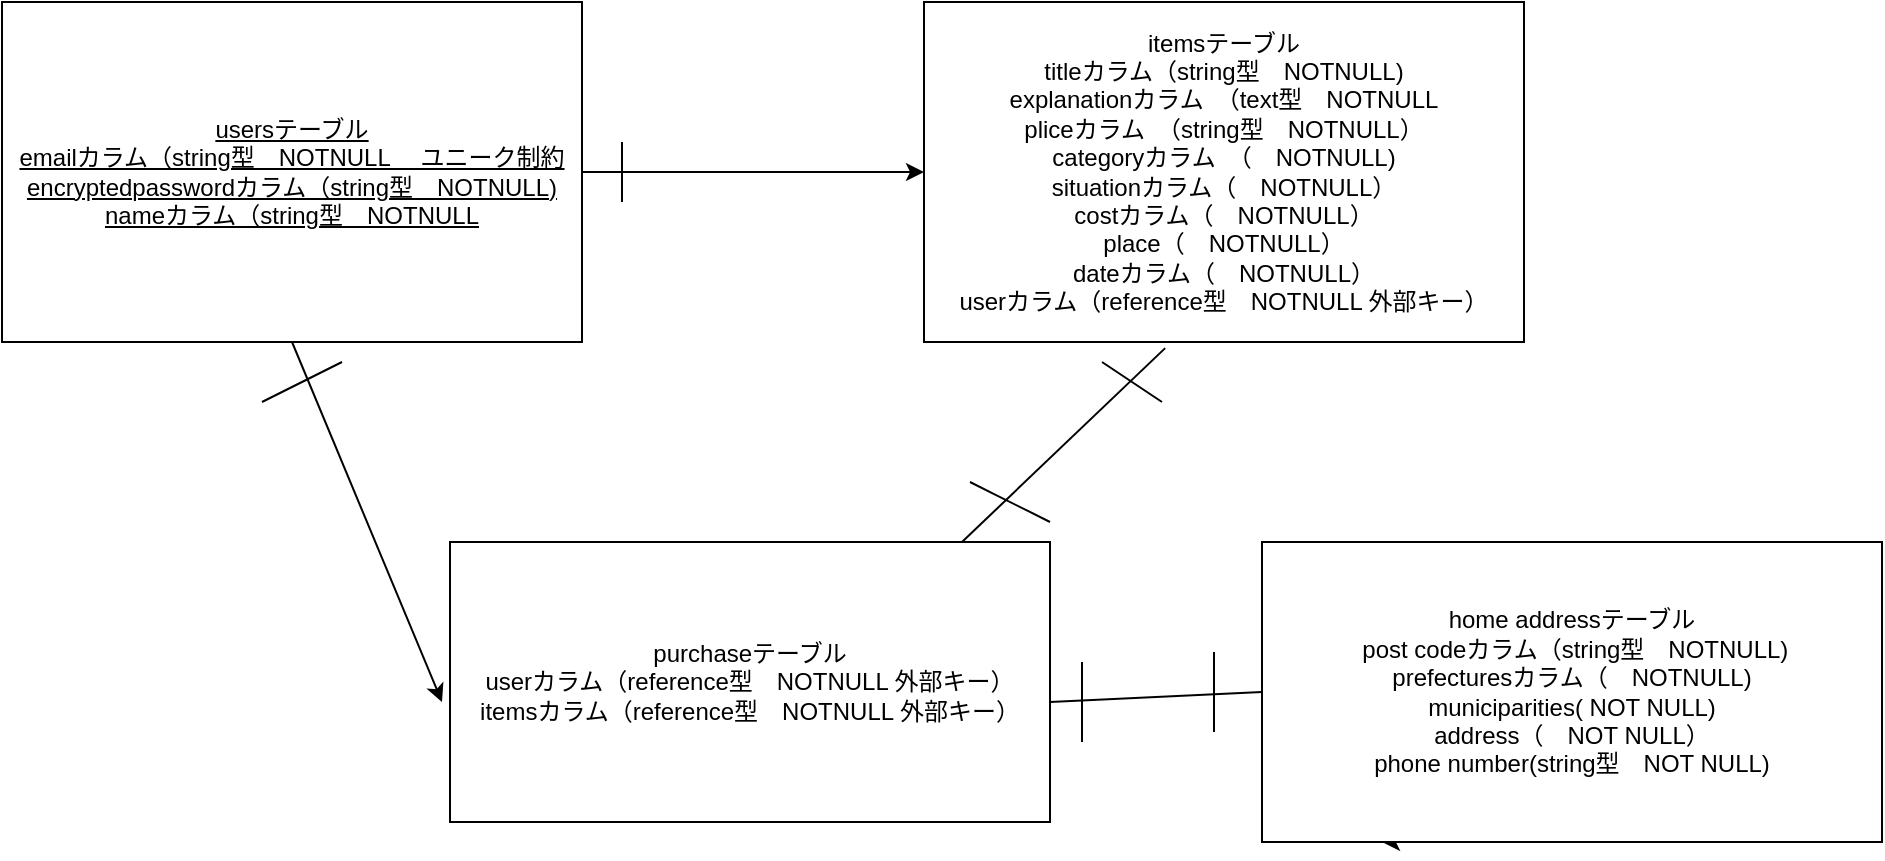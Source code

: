 <mxfile>
    <diagram id="3qFjE5tbsDV2aXluC-l3" name="ページ1">
        <mxGraphModel dx="824" dy="513" grid="1" gridSize="10" guides="1" tooltips="1" connect="1" arrows="1" fold="1" page="1" pageScale="1" pageWidth="827" pageHeight="1169" math="0" shadow="0">
            <root>
                <mxCell id="0"/>
                <mxCell id="1" parent="0"/>
                <mxCell id="15" style="edgeStyle=none;html=1;entryX=0;entryY=0.5;entryDx=0;entryDy=0;shadow=0;" edge="1" parent="1" source="7" target="14">
                    <mxGeometry relative="1" as="geometry"/>
                </mxCell>
                <mxCell id="18" style="edgeStyle=none;html=1;exitX=0.5;exitY=1;exitDx=0;exitDy=0;shadow=0;" edge="1" parent="1" source="7">
                    <mxGeometry relative="1" as="geometry">
                        <mxPoint x="260" y="480" as="targetPoint"/>
                    </mxGeometry>
                </mxCell>
                <mxCell id="7" value="&lt;u&gt;usersテーブル&lt;br&gt;emailカラム（string型　NOTNULL 　ユニーク制約&lt;br&gt;encryptedpasswordカラム（string型　NOTNULL)&lt;br&gt;nameカラム（string型　NOTNULL&lt;br&gt;&lt;/u&gt;" style="rounded=0;whiteSpace=wrap;html=1;" vertex="1" parent="1">
                    <mxGeometry x="40" y="130" width="290" height="170" as="geometry"/>
                </mxCell>
                <mxCell id="14" value="itemsテーブル&lt;br&gt;titleカラム（string型　NOTNULL)&lt;br&gt;explanationカラム　（text型　NOTNULL&lt;br&gt;pliceカラム　（string型　NOTNULL）&lt;br&gt;categoryカラム　（　NOTNULL)&lt;br&gt;situationカラム（　NOTNULL）&lt;br&gt;costカラム（　NOTNULL）&lt;br&gt;place（　NOTNULL）&lt;br&gt;dateカラム（　NOTNULL）&lt;br&gt;userカラム（reference型　NOTNULL 外部キー）" style="rounded=0;whiteSpace=wrap;html=1;" vertex="1" parent="1">
                    <mxGeometry x="501" y="130" width="300" height="170" as="geometry"/>
                </mxCell>
                <mxCell id="17" value="purchaseテーブル&lt;br&gt;userカラム（reference型　NOTNULL 外部キー）&lt;br&gt;itemsカラム（reference型　NOTNULL 外部キー）" style="rounded=0;whiteSpace=wrap;html=1;" vertex="1" parent="1">
                    <mxGeometry x="264" y="400" width="300" height="140" as="geometry"/>
                </mxCell>
                <mxCell id="22" style="edgeStyle=none;html=1;exitX=0.5;exitY=1;exitDx=0;exitDy=0;shadow=0;" edge="1" parent="1" source="20">
                    <mxGeometry relative="1" as="geometry">
                        <mxPoint x="730" y="550" as="targetPoint"/>
                    </mxGeometry>
                </mxCell>
                <mxCell id="20" value="home addressテーブル&lt;br&gt;&amp;nbsp;post codeカラム（string型　NOTNULL)&lt;br&gt;prefecturesカラム（　NOTNULL)&lt;br&gt;municiparities( NOT NULL)&lt;br&gt;address（　NOT NULL）&lt;br&gt;phone number(string型　NOT NULL)" style="rounded=0;whiteSpace=wrap;html=1;" vertex="1" parent="1">
                    <mxGeometry x="670" y="400" width="310" height="150" as="geometry"/>
                </mxCell>
                <mxCell id="25" value="" style="endArrow=none;html=1;shadow=0;" edge="1" parent="1">
                    <mxGeometry width="50" height="50" relative="1" as="geometry">
                        <mxPoint x="170" y="330" as="sourcePoint"/>
                        <mxPoint x="210" y="310" as="targetPoint"/>
                        <Array as="points"/>
                    </mxGeometry>
                </mxCell>
                <mxCell id="26" value="" style="endArrow=none;html=1;shadow=0;" edge="1" parent="1">
                    <mxGeometry width="50" height="50" relative="1" as="geometry">
                        <mxPoint x="350" y="230" as="sourcePoint"/>
                        <mxPoint x="350" y="200" as="targetPoint"/>
                    </mxGeometry>
                </mxCell>
                <mxCell id="27" value="" style="endArrow=none;html=1;shadow=0;" edge="1" parent="1">
                    <mxGeometry width="50" height="50" relative="1" as="geometry">
                        <mxPoint x="590" y="310" as="sourcePoint"/>
                        <mxPoint x="620" y="330" as="targetPoint"/>
                        <Array as="points"/>
                    </mxGeometry>
                </mxCell>
                <mxCell id="28" value="" style="endArrow=none;html=1;shadow=0;entryX=0.402;entryY=1.018;entryDx=0;entryDy=0;entryPerimeter=0;" edge="1" parent="1" target="14">
                    <mxGeometry width="50" height="50" relative="1" as="geometry">
                        <mxPoint x="520" y="400" as="sourcePoint"/>
                        <mxPoint x="570" y="350" as="targetPoint"/>
                        <Array as="points"/>
                    </mxGeometry>
                </mxCell>
                <mxCell id="29" value="" style="endArrow=none;html=1;shadow=0;" edge="1" parent="1">
                    <mxGeometry width="50" height="50" relative="1" as="geometry">
                        <mxPoint x="564" y="390" as="sourcePoint"/>
                        <mxPoint x="524" y="370" as="targetPoint"/>
                        <Array as="points">
                            <mxPoint x="544" y="380"/>
                        </Array>
                    </mxGeometry>
                </mxCell>
                <mxCell id="30" value="" style="endArrow=none;html=1;shadow=0;entryX=0;entryY=0.5;entryDx=0;entryDy=0;" edge="1" parent="1" target="20">
                    <mxGeometry width="50" height="50" relative="1" as="geometry">
                        <mxPoint x="564" y="480" as="sourcePoint"/>
                        <mxPoint x="614" y="430" as="targetPoint"/>
                    </mxGeometry>
                </mxCell>
                <mxCell id="32" value="" style="endArrow=none;html=1;shadow=0;" edge="1" parent="1">
                    <mxGeometry width="50" height="50" relative="1" as="geometry">
                        <mxPoint x="580" y="500" as="sourcePoint"/>
                        <mxPoint x="580" y="460" as="targetPoint"/>
                        <Array as="points"/>
                    </mxGeometry>
                </mxCell>
                <mxCell id="33" value="" style="endArrow=none;html=1;shadow=0;" edge="1" parent="1">
                    <mxGeometry width="50" height="50" relative="1" as="geometry">
                        <mxPoint x="646" y="495" as="sourcePoint"/>
                        <mxPoint x="646" y="455" as="targetPoint"/>
                        <Array as="points">
                            <mxPoint x="646" y="475"/>
                        </Array>
                    </mxGeometry>
                </mxCell>
            </root>
        </mxGraphModel>
    </diagram>
</mxfile>